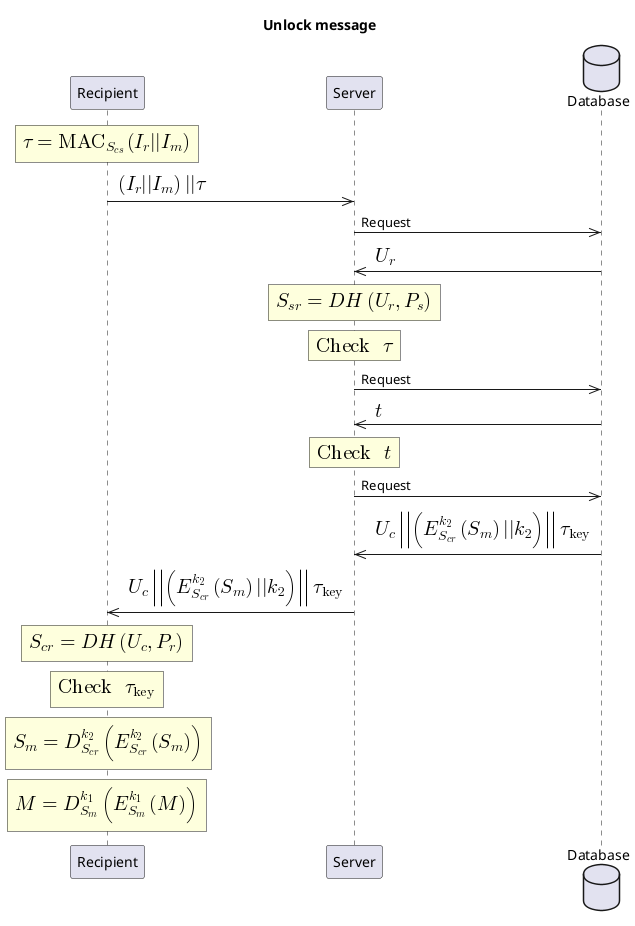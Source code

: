 @startuml
title Unlock message
participant Recipient
participant Server
database Database

rnote over Recipient
<math>\tau = "MAC"_{S_{cs}}(I_r || I_m)</math>
end rnote

Recipient ->> Server: <math>(I_r || I_m) || \tau</math>
Server ->> Database: Request
Database ->> Server: <math>U_r</math>

rnote over Server
  <math>S_{sr} = DH(U_r, P_s)</math>
end rnote

rnote over Server
  <math>"Check "\tau</math>
end rnote

Server ->> Database: Request
Database ->> Server: <math>t</math>

rnote over Server
  <math>"Check "t</math>
end rnote


Server ->> Database: Request
Database ->> Server: <math>U_c || (E_{S_{cr}}^{k_2}(S_m) || k_2) || \tau_"key"</math>
Server ->> Recipient: <math>U_c ||(E_{S_{cr}}^{k_2}(S_m) || k_2) || \tau_"key"</math>

rnote over Recipient
<math>S_{cr} = DH(U_c, P_r)</math>
end rnote

rnote over Recipient
<math>"Check " \tau_"key"</math>
end rnote

rnote over Recipient
<math>S_m = D_{S_{cr}}^{k_2}(E_{S_{cr}}^{k_2}(S_m))</math>
end rnote

rnote over Recipient
<math>M = D_{S_m}^{k_1}(E_{S_m}^{k_1}(M))</math>
end rnote

@enduml